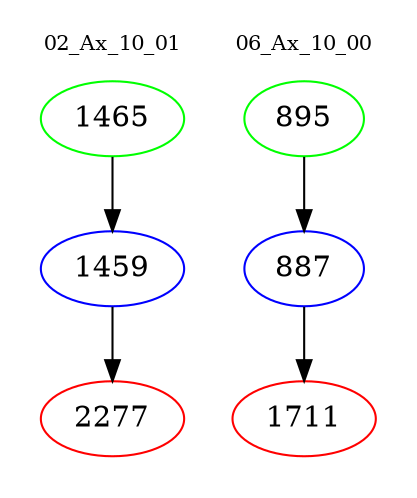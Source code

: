 digraph{
subgraph cluster_0 {
color = white
label = "02_Ax_10_01";
fontsize=10;
T0_1465 [label="1465", color="green"]
T0_1465 -> T0_1459 [color="black"]
T0_1459 [label="1459", color="blue"]
T0_1459 -> T0_2277 [color="black"]
T0_2277 [label="2277", color="red"]
}
subgraph cluster_1 {
color = white
label = "06_Ax_10_00";
fontsize=10;
T1_895 [label="895", color="green"]
T1_895 -> T1_887 [color="black"]
T1_887 [label="887", color="blue"]
T1_887 -> T1_1711 [color="black"]
T1_1711 [label="1711", color="red"]
}
}
